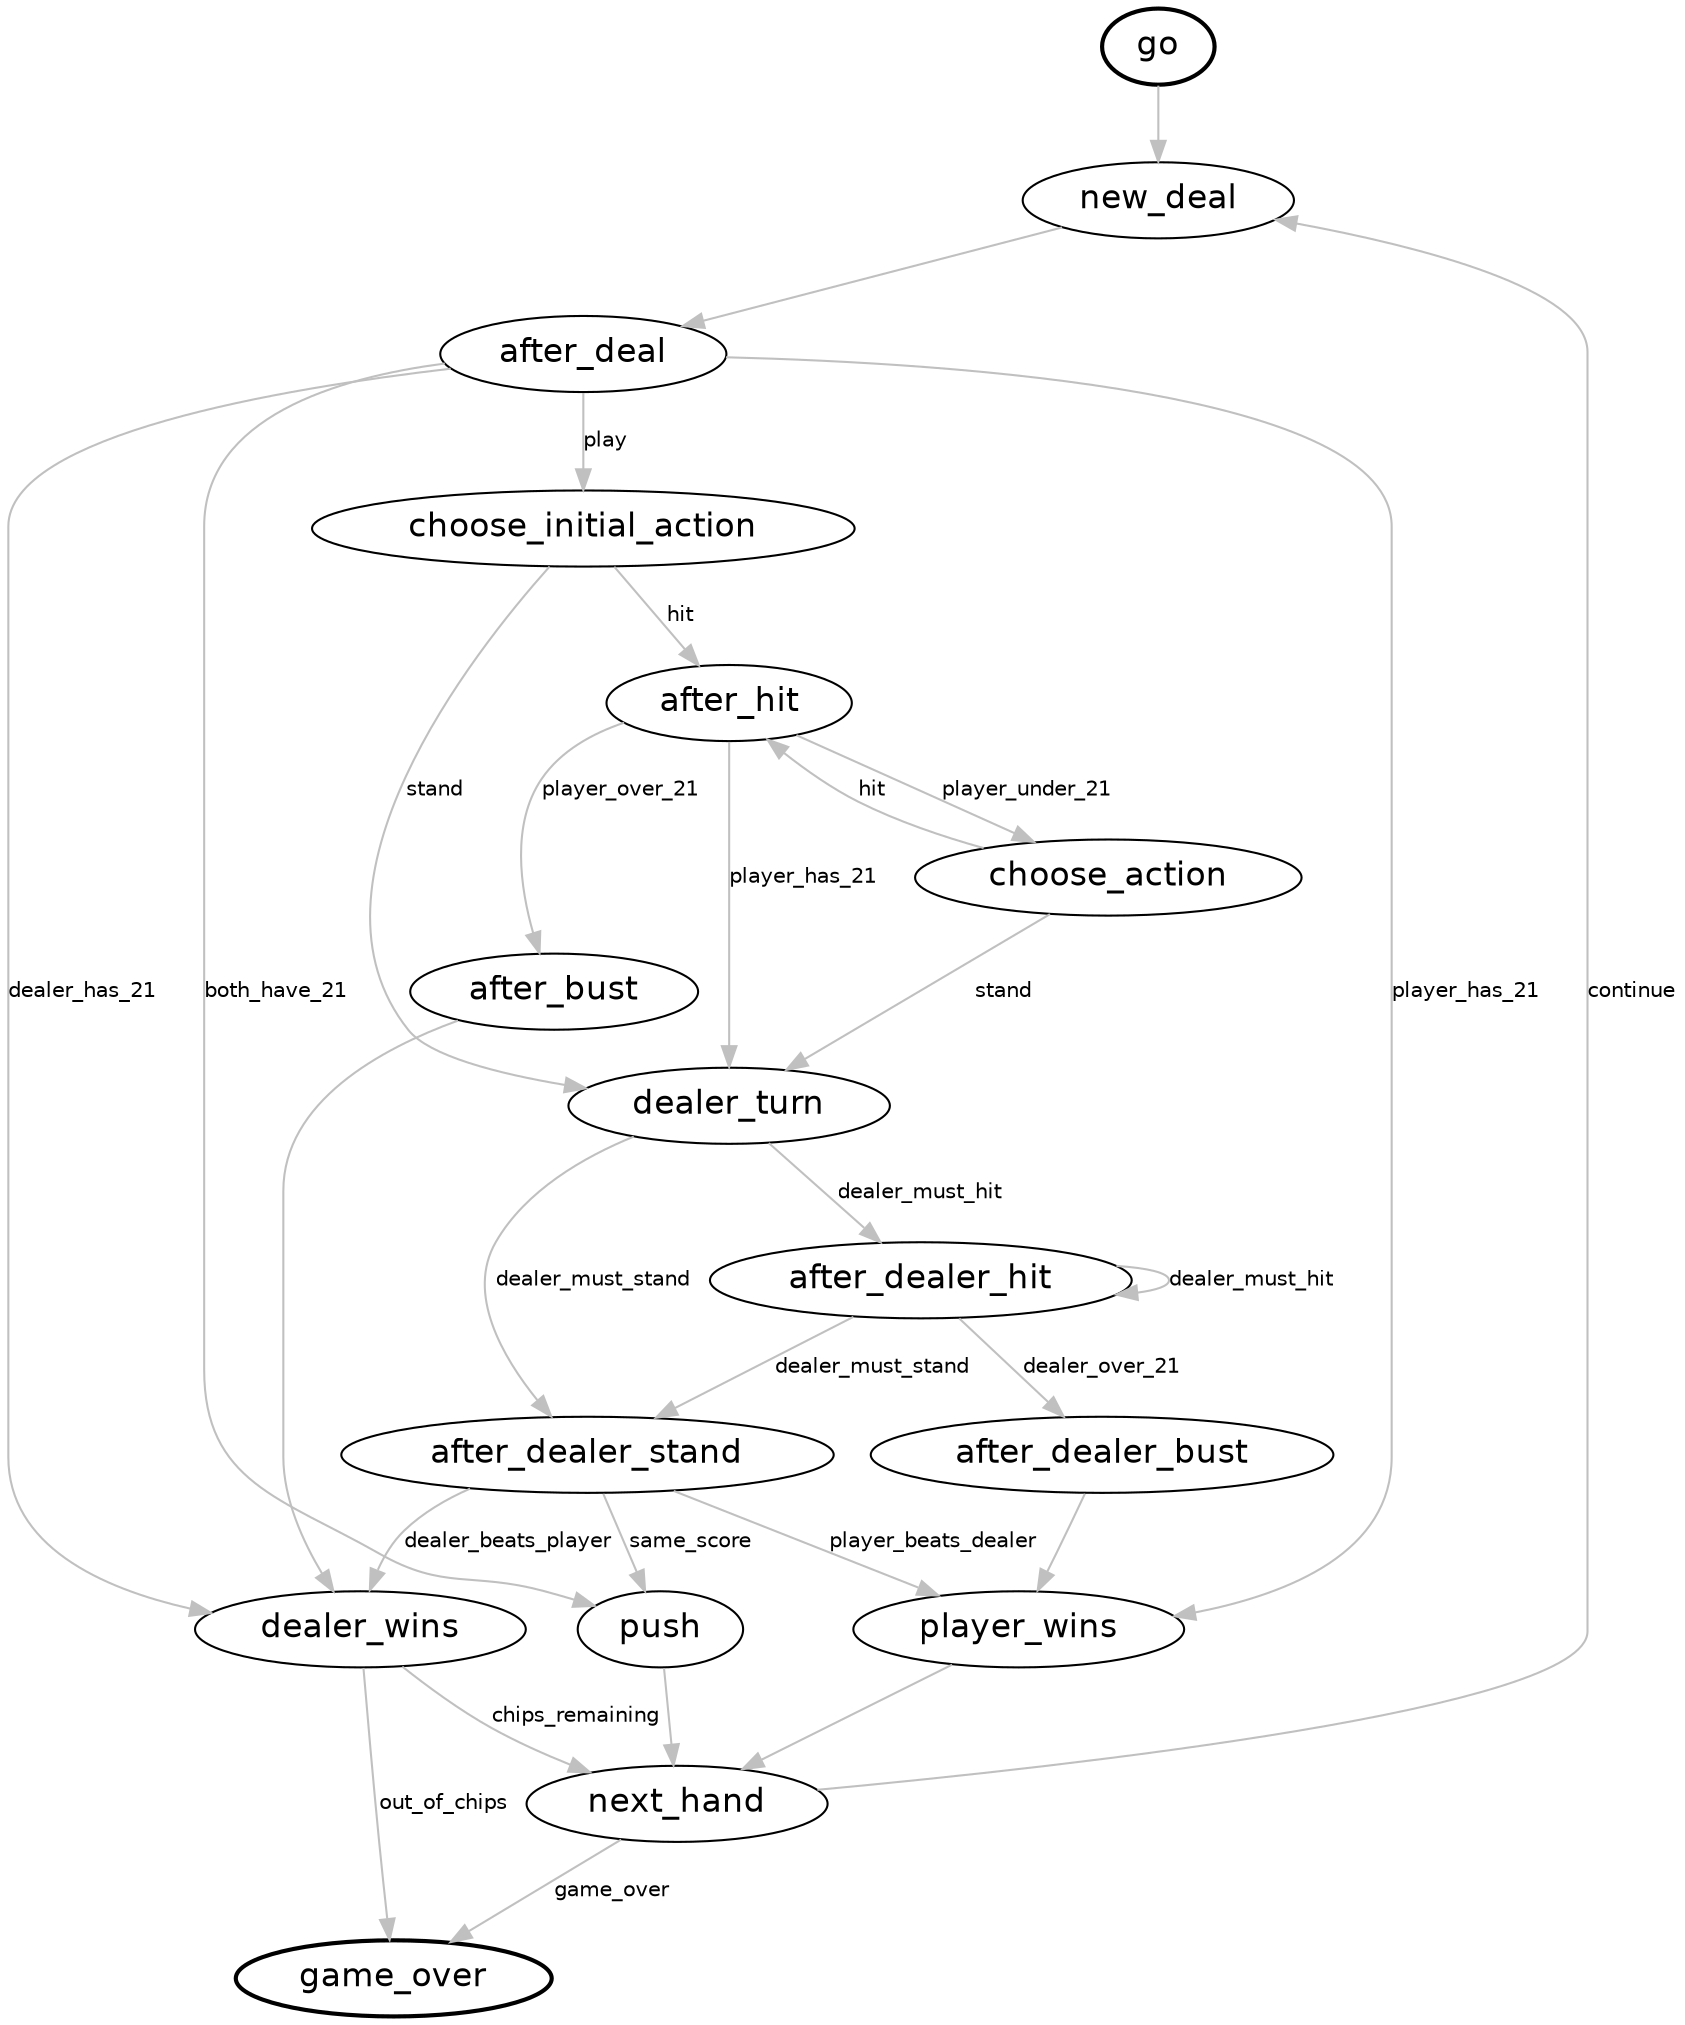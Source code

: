 /* State machine diagram for Blackjack           */
/*                                               */
/* Build with Graphviz:                          */
/*                                               */
/*  dot -Tpng blackjack_sm.gv >blackjack_sm.png  */

digraph blackjack {

node [ fontname="helvetica", fontsize=16 ];

edge [ fontname="helvetica", fontsize=10, color=gray ];

go        [ style=bold ];
game_over [ style=bold ];

go -> new_deal;

new_deal -> after_deal;

next_hand -> new_deal                  [ label="continue" ];
next_hand -> game_over                 [ label="game_over"     ];

player_wins -> next_hand;
push -> next_hand;
dealer_wins -> next_hand               [ label="chips_remaining" ];
dealer_wins -> game_over               [ label="out_of_chips" ];

after_deal -> push                     [ label="both_have_21" ];
after_deal -> player_wins              [ label="player_has_21" ];
after_deal -> dealer_wins              [ label="dealer_has_21" ];
after_deal -> choose_initial_action    [ label="play" ];

choose_initial_action -> after_hit     [ label="hit" ];
choose_initial_action -> dealer_turn   [ label="stand" ];

after_hit -> after_bust                [ label="player_over_21" ];
after_hit -> dealer_turn               [ label="player_has_21" ];
after_hit -> choose_action             [ label="player_under_21" ];

choose_action -> after_hit             [ label="hit" ];
choose_action -> dealer_turn           [ label="stand" ];

after_bust -> dealer_wins;

dealer_turn -> after_dealer_hit        [ label="dealer_must_hit" ];
dealer_turn -> after_dealer_stand      [ label="dealer_must_stand" ];

after_dealer_hit -> after_dealer_hit   [ label="dealer_must_hit" ];
after_dealer_hit -> after_dealer_stand [ label="dealer_must_stand" ];
after_dealer_hit -> after_dealer_bust  [ label="dealer_over_21" ];

after_dealer_stand -> player_wins      [ label="player_beats_dealer" ];
after_dealer_stand -> dealer_wins      [ label="dealer_beats_player" ];
after_dealer_stand -> push             [ label="same_score" ];

after_dealer_bust -> player_wins;

}

